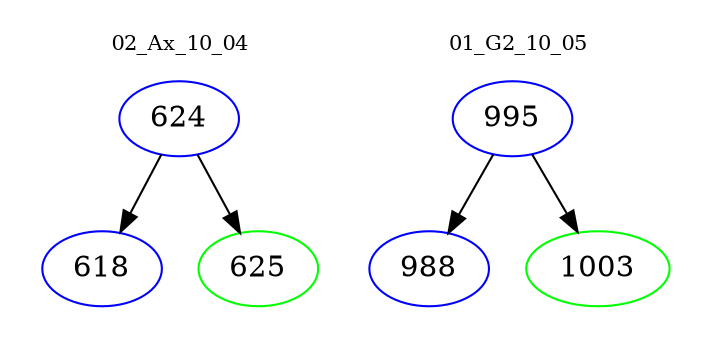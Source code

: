 digraph{
subgraph cluster_0 {
color = white
label = "02_Ax_10_04";
fontsize=10;
T0_624 [label="624", color="blue"]
T0_624 -> T0_618 [color="black"]
T0_618 [label="618", color="blue"]
T0_624 -> T0_625 [color="black"]
T0_625 [label="625", color="green"]
}
subgraph cluster_1 {
color = white
label = "01_G2_10_05";
fontsize=10;
T1_995 [label="995", color="blue"]
T1_995 -> T1_988 [color="black"]
T1_988 [label="988", color="blue"]
T1_995 -> T1_1003 [color="black"]
T1_1003 [label="1003", color="green"]
}
}
